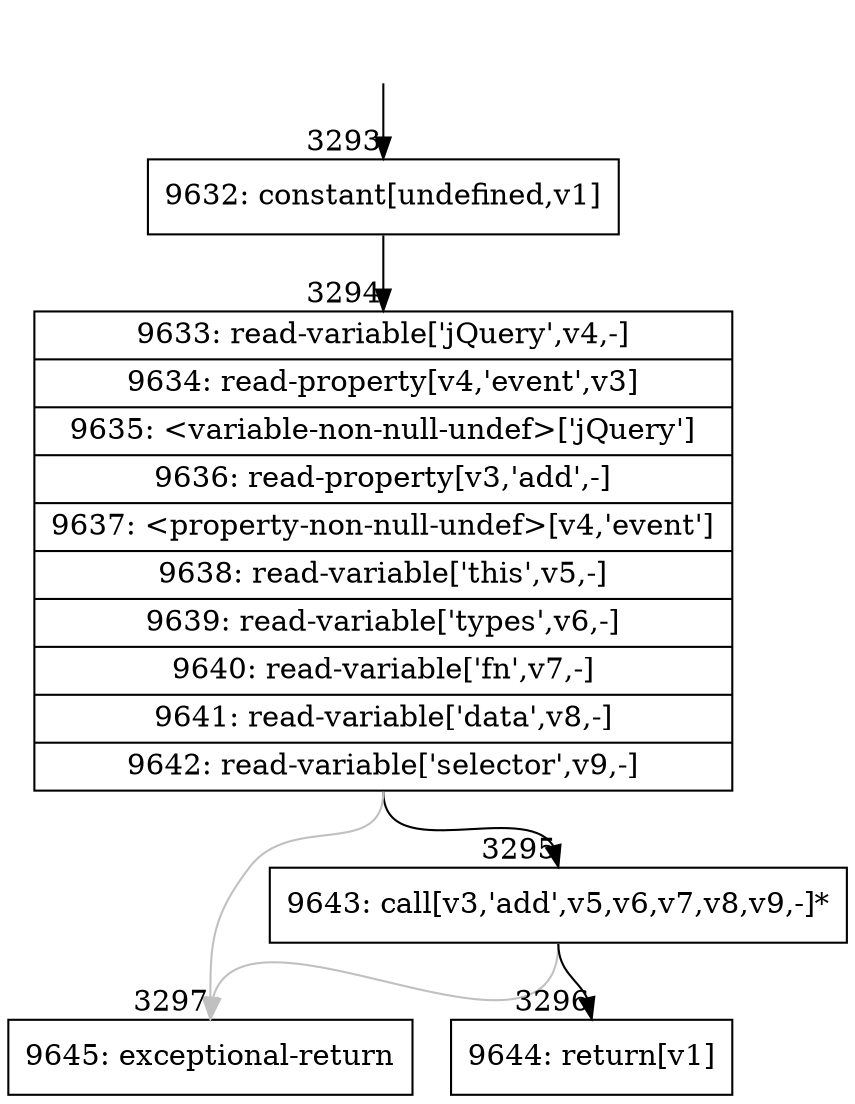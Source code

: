 digraph {
rankdir="TD"
BB_entry212[shape=none,label=""];
BB_entry212 -> BB3293 [tailport=s, headport=n, headlabel="    3293"]
BB3293 [shape=record label="{9632: constant[undefined,v1]}" ] 
BB3293 -> BB3294 [tailport=s, headport=n, headlabel="      3294"]
BB3294 [shape=record label="{9633: read-variable['jQuery',v4,-]|9634: read-property[v4,'event',v3]|9635: \<variable-non-null-undef\>['jQuery']|9636: read-property[v3,'add',-]|9637: \<property-non-null-undef\>[v4,'event']|9638: read-variable['this',v5,-]|9639: read-variable['types',v6,-]|9640: read-variable['fn',v7,-]|9641: read-variable['data',v8,-]|9642: read-variable['selector',v9,-]}" ] 
BB3294 -> BB3295 [tailport=s, headport=n, headlabel="      3295"]
BB3294 -> BB3297 [tailport=s, headport=n, color=gray, headlabel="      3297"]
BB3295 [shape=record label="{9643: call[v3,'add',v5,v6,v7,v8,v9,-]*}" ] 
BB3295 -> BB3296 [tailport=s, headport=n, headlabel="      3296"]
BB3295 -> BB3297 [tailport=s, headport=n, color=gray]
BB3296 [shape=record label="{9644: return[v1]}" ] 
BB3297 [shape=record label="{9645: exceptional-return}" ] 
}
